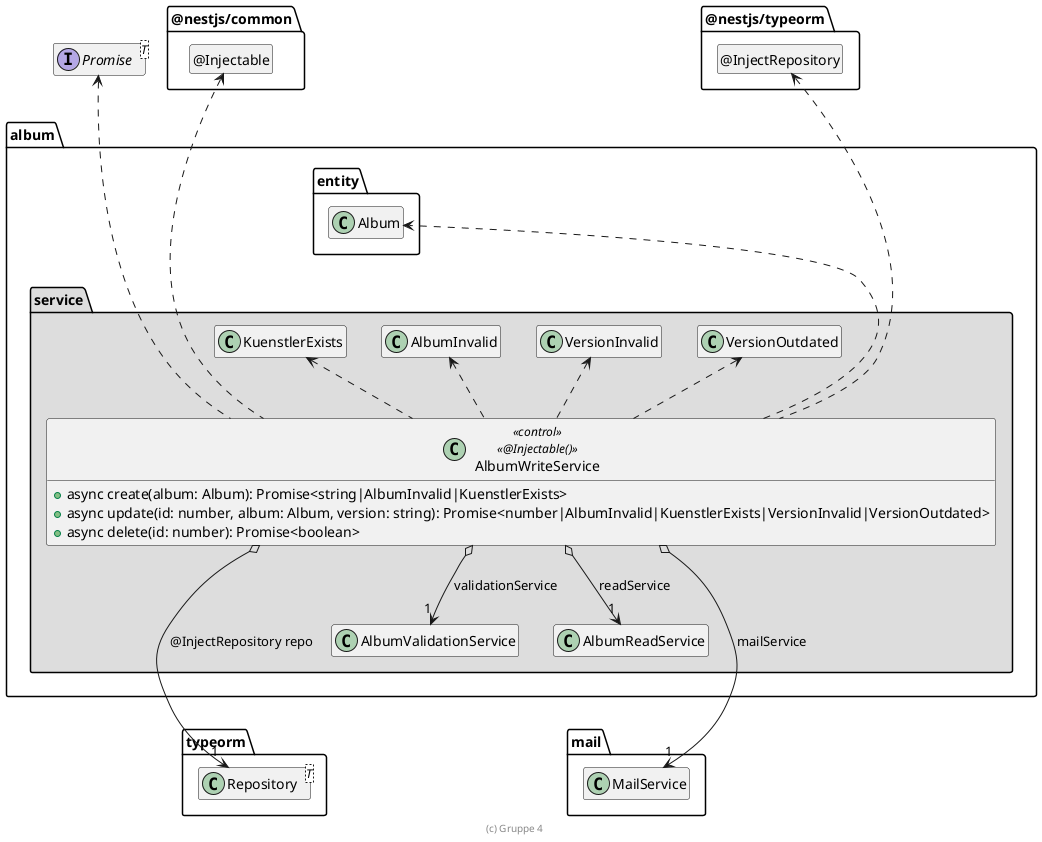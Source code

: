 ' Preview durch <Alt>d

@startuml Anwendungskern

interface Promise<T>

package @nestjs/common {
  class "@Injectable" as Injectable
  hide Injectable circle
}

package typeorm {
  class Repository<T>
}

package @nestjs/typeorm {
  class "@InjectRepository" as InjectRepository
  hide InjectRepository circle
}

package mail {
  class MailService
}

package album {
  package entity {
    class Album
  }

  package service #DDDDDD {
    class AlbumInvalid
    class KuenstlerExists
    class VersionInvalid
    class VersionOutdated

    class AlbumWriteService << control >> <<@Injectable()>> {
      + async create(album: Album): Promise<string|AlbumInvalid|KuenstlerExists>
      + async update(id: number, album: Album, version: string): Promise<number|AlbumInvalid|KuenstlerExists|VersionInvalid|VersionOutdated>
      + async delete(id: number): Promise<boolean>
    }

    AlbumWriteService o--> "1" AlbumValidationService: validationService
    AlbumWriteService o--> "1" AlbumReadService: readService
    AlbumWriteService o--> "1" Repository: @InjectRepository repo
    AlbumWriteService o--> "1" MailService: mailService

    AlbumWriteService .up.> Injectable
    AlbumWriteService .up.> InjectRepository

    AlbumWriteService .up.> Promise
    AlbumWriteService ..> Album
    AlbumWriteService .up.> AlbumInvalid
    AlbumWriteService .up.> KuenstlerExists
    AlbumWriteService .up.> VersionInvalid
    AlbumWriteService .up.> VersionOutdated

    AlbumInvalid .up[hidden].> Album
    Album .up[hidden].> Promise
    Album .up[hidden].> Injectable
    Album .up[hidden].> InjectRepository
    KuenstlerExists .up[hidden].> Album
    AlbumValidationService .[hidden].> Repository
    AlbumValidationService .[hidden].> MailService
  }
}

hide empty members

footer (c) Gruppe 4

@enduml
